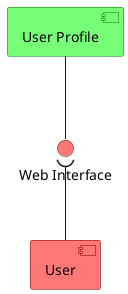 @startuml component

hide stereotype

component "User Profile" as user_profile <<user_profile>>
() "Web Interface" as web <<provided>>
user_profile -down- web

component User <<consumer>>
User -up-( web

  
skinparam component<<user_profile>> {
    BackgroundColor #77ff77
    BorderColor #007700
}

skinparam interface<<provided>> {
    BackgroundColor #ff7777
    BorderColor #770000
}

skinparam component<<consumer>> {
    BackgroundColor #ff7777
    BorderColor #770000
}

@enduml
